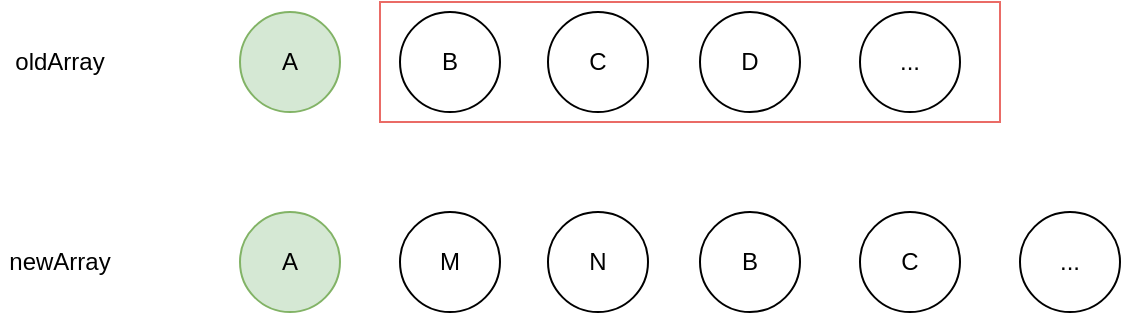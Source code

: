 <mxfile version="24.7.12">
  <diagram name="第 1 页" id="Dba-7ADVNk6LhfVCaENn">
    <mxGraphModel dx="934" dy="476" grid="1" gridSize="10" guides="1" tooltips="1" connect="1" arrows="1" fold="1" page="1" pageScale="1" pageWidth="827" pageHeight="1169" math="0" shadow="0">
      <root>
        <mxCell id="0" />
        <mxCell id="1" parent="0" />
        <mxCell id="kPjYUe_pOOMYcO6p_Qry-14" value="" style="rounded=0;whiteSpace=wrap;html=1;strokeColor=#EA6B66;" vertex="1" parent="1">
          <mxGeometry x="280" y="165" width="310" height="60" as="geometry" />
        </mxCell>
        <mxCell id="kPjYUe_pOOMYcO6p_Qry-1" value="A" style="ellipse;whiteSpace=wrap;html=1;aspect=fixed;fillColor=#d5e8d4;strokeColor=#82b366;" vertex="1" parent="1">
          <mxGeometry x="210" y="170" width="50" height="50" as="geometry" />
        </mxCell>
        <mxCell id="kPjYUe_pOOMYcO6p_Qry-2" value="B" style="ellipse;whiteSpace=wrap;html=1;aspect=fixed;" vertex="1" parent="1">
          <mxGeometry x="290" y="170" width="50" height="50" as="geometry" />
        </mxCell>
        <mxCell id="kPjYUe_pOOMYcO6p_Qry-3" value="C" style="ellipse;whiteSpace=wrap;html=1;aspect=fixed;" vertex="1" parent="1">
          <mxGeometry x="364" y="170" width="50" height="50" as="geometry" />
        </mxCell>
        <mxCell id="kPjYUe_pOOMYcO6p_Qry-4" value="D" style="ellipse;whiteSpace=wrap;html=1;aspect=fixed;" vertex="1" parent="1">
          <mxGeometry x="440" y="170" width="50" height="50" as="geometry" />
        </mxCell>
        <mxCell id="kPjYUe_pOOMYcO6p_Qry-5" value="..." style="ellipse;whiteSpace=wrap;html=1;aspect=fixed;" vertex="1" parent="1">
          <mxGeometry x="520" y="170" width="50" height="50" as="geometry" />
        </mxCell>
        <mxCell id="kPjYUe_pOOMYcO6p_Qry-6" value="A" style="ellipse;whiteSpace=wrap;html=1;aspect=fixed;fillColor=#d5e8d4;strokeColor=#82b366;" vertex="1" parent="1">
          <mxGeometry x="210" y="270" width="50" height="50" as="geometry" />
        </mxCell>
        <mxCell id="kPjYUe_pOOMYcO6p_Qry-7" value="M" style="ellipse;whiteSpace=wrap;html=1;aspect=fixed;" vertex="1" parent="1">
          <mxGeometry x="290" y="270" width="50" height="50" as="geometry" />
        </mxCell>
        <mxCell id="kPjYUe_pOOMYcO6p_Qry-8" value="N" style="ellipse;whiteSpace=wrap;html=1;aspect=fixed;" vertex="1" parent="1">
          <mxGeometry x="364" y="270" width="50" height="50" as="geometry" />
        </mxCell>
        <mxCell id="kPjYUe_pOOMYcO6p_Qry-9" value="B" style="ellipse;whiteSpace=wrap;html=1;aspect=fixed;" vertex="1" parent="1">
          <mxGeometry x="440" y="270" width="50" height="50" as="geometry" />
        </mxCell>
        <mxCell id="kPjYUe_pOOMYcO6p_Qry-10" value="C" style="ellipse;whiteSpace=wrap;html=1;aspect=fixed;" vertex="1" parent="1">
          <mxGeometry x="520" y="270" width="50" height="50" as="geometry" />
        </mxCell>
        <mxCell id="kPjYUe_pOOMYcO6p_Qry-11" value="..." style="ellipse;whiteSpace=wrap;html=1;aspect=fixed;" vertex="1" parent="1">
          <mxGeometry x="600" y="270" width="50" height="50" as="geometry" />
        </mxCell>
        <mxCell id="kPjYUe_pOOMYcO6p_Qry-12" value="oldArray" style="text;html=1;align=center;verticalAlign=middle;whiteSpace=wrap;rounded=0;" vertex="1" parent="1">
          <mxGeometry x="90" y="180" width="60" height="30" as="geometry" />
        </mxCell>
        <mxCell id="kPjYUe_pOOMYcO6p_Qry-13" value="newArray" style="text;html=1;align=center;verticalAlign=middle;whiteSpace=wrap;rounded=0;" vertex="1" parent="1">
          <mxGeometry x="90" y="280" width="60" height="30" as="geometry" />
        </mxCell>
      </root>
    </mxGraphModel>
  </diagram>
</mxfile>
